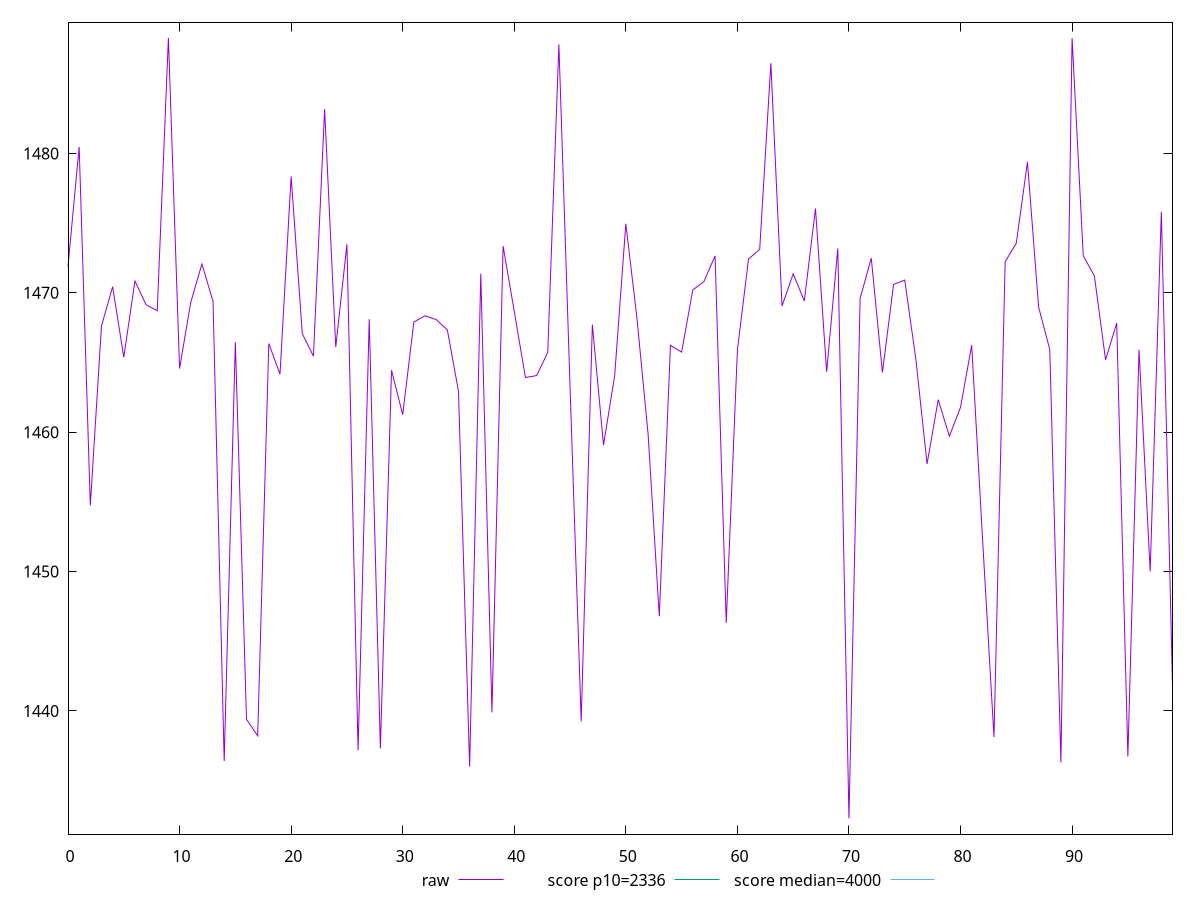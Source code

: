 reset

$raw <<EOF
0 1471.8990000000001
1 1480.467
2 1454.754
3 1467.615
4 1470.4379999999999
5 1465.386
6 1470.8519999999999
7 1469.139
8 1468.719
9 1488.2940000000003
10 1464.5700000000002
11 1469.307
12 1472.07
13 1469.394
14 1436.406
15 1466.469
16 1439.397
17 1438.215
18 1466.361
19 1464.1680000000001
20 1478.3580000000002
21 1467.069
22 1465.458
23 1483.1879999999999
24 1466.1150000000002
25 1473.48
26 1437.183
27 1468.1129999999998
28 1437.315
29 1464.444
30 1461.258
31 1467.906
32 1468.356
33 1468.083
34 1467.345
35 1462.944
36 1436.007
37 1471.3770000000002
38 1439.895
39 1473.3539999999998
40 1468.677
41 1463.9279999999999
42 1464.0629999999999
43 1465.719
44 1487.829
45 1463.2620000000002
46 1439.25
47 1467.7140000000002
48 1459.0770000000002
49 1464.0629999999999
50 1474.953
51 1468.1640000000002
52 1459.8270000000002
53 1446.798
54 1466.241
55 1465.7490000000003
56 1470.2069999999999
57 1470.8129999999999
58 1472.652
59 1446.318
60 1465.893
61 1472.4299999999998
62 1473.12
63 1486.4789999999998
64 1469.052
65 1471.365
66 1469.421
67 1476.0510000000002
68 1464.3390000000002
69 1473.1889999999999
70 1432.281
71 1469.598
72 1472.496
73 1464.288
74 1470.603
75 1470.9180000000001
76 1465.221
77 1457.7239999999997
78 1462.335
79 1459.7130000000002
80 1461.7890000000002
81 1466.2379999999998
82 1451.979
83 1438.122
84 1472.2350000000001
85 1473.5639999999999
86 1479.3899999999999
87 1468.98
88 1465.929
89 1436.3010000000002
90 1488.279
91 1472.67
92 1471.2060000000001
93 1465.1970000000001
94 1467.828
95 1436.73
96 1465.9289999999996
97 1450.014
98 1475.8139999999999
99 1441.734
EOF

set key outside below
set xrange [0:99]
set yrange [1431.16074:1489.4142600000002]
set trange [1431.16074:1489.4142600000002]
set terminal svg size 640, 500 enhanced background rgb 'white'
set output "reports/report_00031_2021-02-24T23-18-18.084Z/first-contentful-paint/samples/music/raw/values.svg"

plot $raw title "raw" with line, \
     2336 title "score p10=2336", \
     4000 title "score median=4000"

reset
